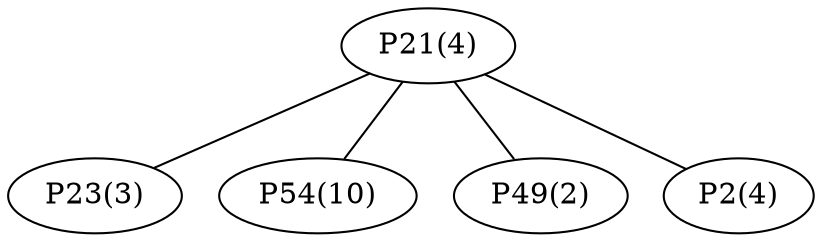 graph network {
	"P21(4)";
	"P23(3)";
	"P54(10)";
	"P49(2)";
	"P2(4)";
	"P21(4)" -- "P23(3)";
	"P21(4)" -- "P54(10)";
	"P21(4)" -- "P49(2)";
	"P21(4)" -- "P2(4)";
}